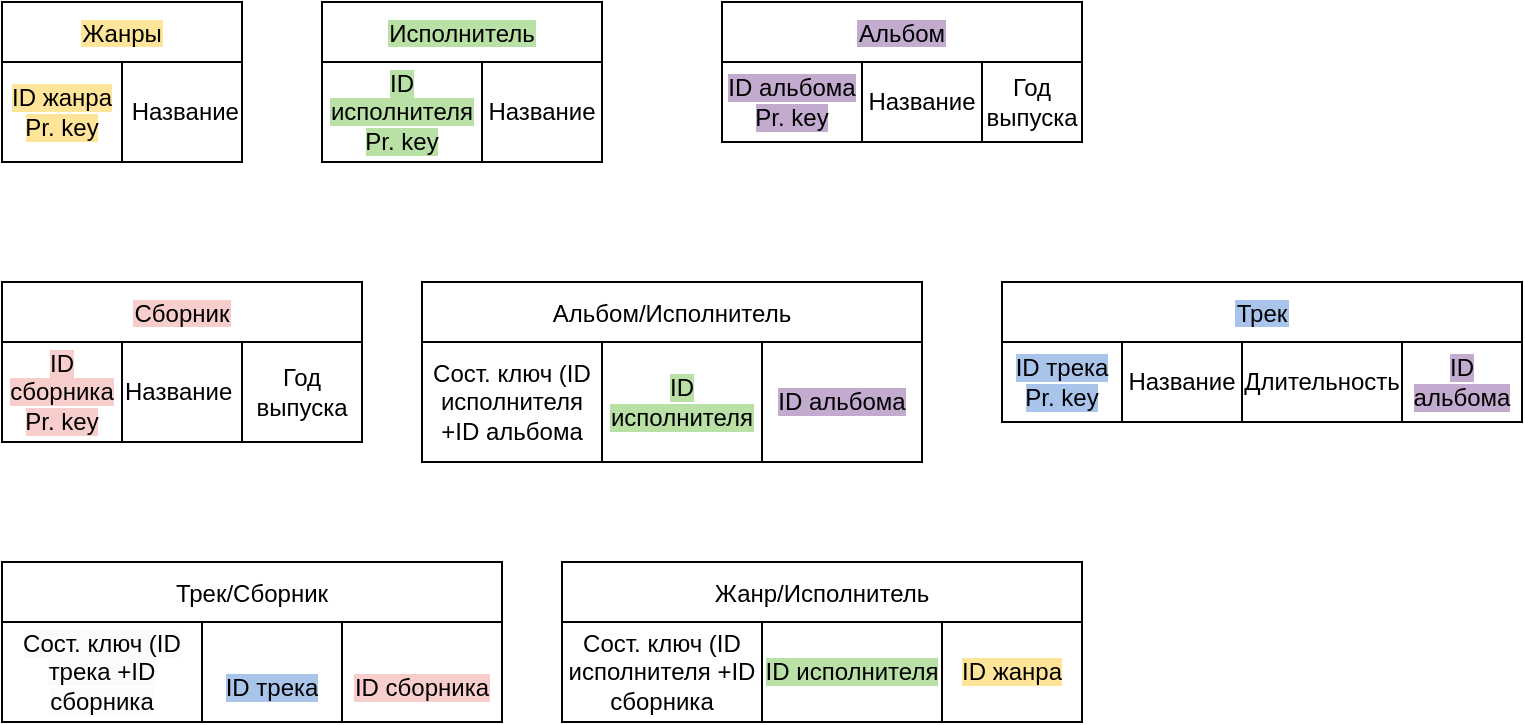 <mxfile version="23.1.1" type="device">
  <diagram name="Страница — 1" id="58Er5LOr8BSMZea7w8jS">
    <mxGraphModel dx="1050" dy="530" grid="1" gridSize="10" guides="1" tooltips="1" connect="1" arrows="1" fold="1" page="1" pageScale="1" pageWidth="827" pageHeight="1169" math="0" shadow="0">
      <root>
        <mxCell id="0" />
        <mxCell id="1" parent="0" />
        <mxCell id="Ju3RC1d1oIzTpCwNXeXj-1" value="Жанры" style="shape=table;startSize=30;container=1;collapsible=0;childLayout=tableLayout;labelBackgroundColor=#FFE599;" parent="1" vertex="1">
          <mxGeometry x="40" y="40" width="120" height="80" as="geometry" />
        </mxCell>
        <mxCell id="Ju3RC1d1oIzTpCwNXeXj-2" value="" style="shape=tableRow;horizontal=0;startSize=0;swimlaneHead=0;swimlaneBody=0;strokeColor=inherit;top=0;left=0;bottom=0;right=0;collapsible=0;dropTarget=0;fillColor=none;points=[[0,0.5],[1,0.5]];portConstraint=eastwest;" parent="Ju3RC1d1oIzTpCwNXeXj-1" vertex="1">
          <mxGeometry y="30" width="120" height="50" as="geometry" />
        </mxCell>
        <mxCell id="Ju3RC1d1oIzTpCwNXeXj-3" value="&lt;span style=&quot;background-color: rgb(255, 229, 153);&quot;&gt;ID жанра Pr. key&lt;/span&gt;" style="shape=partialRectangle;html=1;whiteSpace=wrap;connectable=0;strokeColor=inherit;overflow=hidden;fillColor=none;top=0;left=0;bottom=0;right=0;pointerEvents=1;" parent="Ju3RC1d1oIzTpCwNXeXj-2" vertex="1">
          <mxGeometry width="60" height="50" as="geometry">
            <mxRectangle width="60" height="50" as="alternateBounds" />
          </mxGeometry>
        </mxCell>
        <mxCell id="Ju3RC1d1oIzTpCwNXeXj-4" value="&amp;nbsp;Название" style="shape=partialRectangle;html=1;whiteSpace=wrap;connectable=0;strokeColor=inherit;overflow=hidden;fillColor=none;top=0;left=0;bottom=0;right=0;pointerEvents=1;" parent="Ju3RC1d1oIzTpCwNXeXj-2" vertex="1">
          <mxGeometry x="60" width="60" height="50" as="geometry">
            <mxRectangle width="60" height="50" as="alternateBounds" />
          </mxGeometry>
        </mxCell>
        <mxCell id="Ju3RC1d1oIzTpCwNXeXj-5" value="Исполнитель" style="shape=table;startSize=30;container=1;collapsible=0;childLayout=tableLayout;labelBackgroundColor=#B9E0A5;" parent="1" vertex="1">
          <mxGeometry x="200" y="40" width="140" height="80" as="geometry" />
        </mxCell>
        <mxCell id="Ju3RC1d1oIzTpCwNXeXj-6" value="" style="shape=tableRow;horizontal=0;startSize=0;swimlaneHead=0;swimlaneBody=0;strokeColor=inherit;top=0;left=0;bottom=0;right=0;collapsible=0;dropTarget=0;fillColor=none;points=[[0,0.5],[1,0.5]];portConstraint=eastwest;" parent="Ju3RC1d1oIzTpCwNXeXj-5" vertex="1">
          <mxGeometry y="30" width="140" height="50" as="geometry" />
        </mxCell>
        <mxCell id="Ju3RC1d1oIzTpCwNXeXj-7" value="&lt;span style=&quot;background-color: rgb(185, 224, 165);&quot;&gt;ID исполнителя Pr. key&lt;/span&gt;" style="shape=partialRectangle;html=1;whiteSpace=wrap;connectable=0;strokeColor=inherit;overflow=hidden;fillColor=none;top=0;left=0;bottom=0;right=0;pointerEvents=1;" parent="Ju3RC1d1oIzTpCwNXeXj-6" vertex="1">
          <mxGeometry width="80" height="50" as="geometry">
            <mxRectangle width="80" height="50" as="alternateBounds" />
          </mxGeometry>
        </mxCell>
        <mxCell id="Ju3RC1d1oIzTpCwNXeXj-8" value="Название" style="shape=partialRectangle;html=1;whiteSpace=wrap;connectable=0;strokeColor=inherit;overflow=hidden;fillColor=none;top=0;left=0;bottom=0;right=0;pointerEvents=1;" parent="Ju3RC1d1oIzTpCwNXeXj-6" vertex="1">
          <mxGeometry x="80" width="60" height="50" as="geometry">
            <mxRectangle width="60" height="50" as="alternateBounds" />
          </mxGeometry>
        </mxCell>
        <mxCell id="Ju3RC1d1oIzTpCwNXeXj-9" value="Альбом" style="shape=table;startSize=30;container=1;collapsible=0;childLayout=tableLayout;labelBackgroundColor=#C3ABD0;" parent="1" vertex="1">
          <mxGeometry x="400" y="40" width="180" height="70" as="geometry" />
        </mxCell>
        <mxCell id="Ju3RC1d1oIzTpCwNXeXj-10" value="" style="shape=tableRow;horizontal=0;startSize=0;swimlaneHead=0;swimlaneBody=0;strokeColor=inherit;top=0;left=0;bottom=0;right=0;collapsible=0;dropTarget=0;fillColor=none;points=[[0,0.5],[1,0.5]];portConstraint=eastwest;" parent="Ju3RC1d1oIzTpCwNXeXj-9" vertex="1">
          <mxGeometry y="30" width="180" height="40" as="geometry" />
        </mxCell>
        <mxCell id="Ju3RC1d1oIzTpCwNXeXj-11" value="&lt;span style=&quot;background-color: rgb(195, 171, 208);&quot;&gt;ID альбома&lt;br&gt;Pr. key&lt;/span&gt;" style="shape=partialRectangle;html=1;whiteSpace=wrap;connectable=0;strokeColor=inherit;overflow=hidden;fillColor=none;top=0;left=0;bottom=0;right=0;pointerEvents=1;" parent="Ju3RC1d1oIzTpCwNXeXj-10" vertex="1">
          <mxGeometry width="70" height="40" as="geometry">
            <mxRectangle width="70" height="40" as="alternateBounds" />
          </mxGeometry>
        </mxCell>
        <mxCell id="Ju3RC1d1oIzTpCwNXeXj-12" value="Название" style="shape=partialRectangle;html=1;whiteSpace=wrap;connectable=0;strokeColor=inherit;overflow=hidden;fillColor=none;top=0;left=0;bottom=0;right=0;pointerEvents=1;" parent="Ju3RC1d1oIzTpCwNXeXj-10" vertex="1">
          <mxGeometry x="70" width="60" height="40" as="geometry">
            <mxRectangle width="60" height="40" as="alternateBounds" />
          </mxGeometry>
        </mxCell>
        <mxCell id="Ju3RC1d1oIzTpCwNXeXj-14" value="Год выпуска" style="shape=partialRectangle;html=1;whiteSpace=wrap;connectable=0;strokeColor=inherit;overflow=hidden;fillColor=none;top=0;left=0;bottom=0;right=0;pointerEvents=1;" parent="Ju3RC1d1oIzTpCwNXeXj-10" vertex="1">
          <mxGeometry x="130" width="50" height="40" as="geometry">
            <mxRectangle width="50" height="40" as="alternateBounds" />
          </mxGeometry>
        </mxCell>
        <mxCell id="Ju3RC1d1oIzTpCwNXeXj-16" value="Трек" style="shape=table;startSize=30;container=1;collapsible=0;childLayout=tableLayout;labelBackgroundColor=#A9C4EB;" parent="1" vertex="1">
          <mxGeometry x="540" y="180" width="260" height="70" as="geometry" />
        </mxCell>
        <mxCell id="Ju3RC1d1oIzTpCwNXeXj-17" value="" style="shape=tableRow;horizontal=0;startSize=0;swimlaneHead=0;swimlaneBody=0;strokeColor=inherit;top=0;left=0;bottom=0;right=0;collapsible=0;dropTarget=0;fillColor=none;points=[[0,0.5],[1,0.5]];portConstraint=eastwest;" parent="Ju3RC1d1oIzTpCwNXeXj-16" vertex="1">
          <mxGeometry y="30" width="260" height="40" as="geometry" />
        </mxCell>
        <mxCell id="Ju3RC1d1oIzTpCwNXeXj-18" value="&lt;span style=&quot;background-color: rgb(169, 196, 235);&quot;&gt;ID трека Pr. key&lt;/span&gt;" style="shape=partialRectangle;html=1;whiteSpace=wrap;connectable=0;strokeColor=inherit;overflow=hidden;fillColor=none;top=0;left=0;bottom=0;right=0;pointerEvents=1;" parent="Ju3RC1d1oIzTpCwNXeXj-17" vertex="1">
          <mxGeometry width="60" height="40" as="geometry">
            <mxRectangle width="60" height="40" as="alternateBounds" />
          </mxGeometry>
        </mxCell>
        <mxCell id="Ju3RC1d1oIzTpCwNXeXj-19" value="Название" style="shape=partialRectangle;html=1;whiteSpace=wrap;connectable=0;strokeColor=inherit;overflow=hidden;fillColor=none;top=0;left=0;bottom=0;right=0;pointerEvents=1;" parent="Ju3RC1d1oIzTpCwNXeXj-17" vertex="1">
          <mxGeometry x="60" width="60" height="40" as="geometry">
            <mxRectangle width="60" height="40" as="alternateBounds" />
          </mxGeometry>
        </mxCell>
        <mxCell id="Ju3RC1d1oIzTpCwNXeXj-20" value="Длительность" style="shape=partialRectangle;html=1;whiteSpace=wrap;connectable=0;strokeColor=inherit;overflow=hidden;fillColor=none;top=0;left=0;bottom=0;right=0;pointerEvents=1;" parent="Ju3RC1d1oIzTpCwNXeXj-17" vertex="1">
          <mxGeometry x="120" width="80" height="40" as="geometry">
            <mxRectangle width="80" height="40" as="alternateBounds" />
          </mxGeometry>
        </mxCell>
        <mxCell id="Ju3RC1d1oIzTpCwNXeXj-21" value="&lt;span style=&quot;background-color: rgb(195, 171, 208);&quot;&gt;ID альбома&lt;/span&gt;" style="shape=partialRectangle;html=1;whiteSpace=wrap;connectable=0;strokeColor=inherit;overflow=hidden;fillColor=none;top=0;left=0;bottom=0;right=0;pointerEvents=1;" parent="Ju3RC1d1oIzTpCwNXeXj-17" vertex="1">
          <mxGeometry x="200" width="60" height="40" as="geometry">
            <mxRectangle width="60" height="40" as="alternateBounds" />
          </mxGeometry>
        </mxCell>
        <mxCell id="Ju3RC1d1oIzTpCwNXeXj-22" value="Сборник" style="shape=table;startSize=30;container=1;collapsible=0;childLayout=tableLayout;labelBackgroundColor=#F8CECC;" parent="1" vertex="1">
          <mxGeometry x="40" y="180" width="180" height="80" as="geometry" />
        </mxCell>
        <mxCell id="Ju3RC1d1oIzTpCwNXeXj-23" value="" style="shape=tableRow;horizontal=0;startSize=0;swimlaneHead=0;swimlaneBody=0;strokeColor=inherit;top=0;left=0;bottom=0;right=0;collapsible=0;dropTarget=0;fillColor=none;points=[[0,0.5],[1,0.5]];portConstraint=eastwest;" parent="Ju3RC1d1oIzTpCwNXeXj-22" vertex="1">
          <mxGeometry y="30" width="180" height="50" as="geometry" />
        </mxCell>
        <mxCell id="Ju3RC1d1oIzTpCwNXeXj-24" value="&lt;span style=&quot;background-color: rgb(248, 206, 204);&quot;&gt;ID сборника Pr. key&lt;/span&gt;" style="shape=partialRectangle;html=1;whiteSpace=wrap;connectable=0;strokeColor=inherit;overflow=hidden;fillColor=none;top=0;left=0;bottom=0;right=0;pointerEvents=1;" parent="Ju3RC1d1oIzTpCwNXeXj-23" vertex="1">
          <mxGeometry width="60" height="50" as="geometry">
            <mxRectangle width="60" height="50" as="alternateBounds" />
          </mxGeometry>
        </mxCell>
        <mxCell id="Ju3RC1d1oIzTpCwNXeXj-25" value="Название&amp;nbsp;" style="shape=partialRectangle;html=1;whiteSpace=wrap;connectable=0;strokeColor=inherit;overflow=hidden;fillColor=none;top=0;left=0;bottom=0;right=0;pointerEvents=1;" parent="Ju3RC1d1oIzTpCwNXeXj-23" vertex="1">
          <mxGeometry x="60" width="60" height="50" as="geometry">
            <mxRectangle width="60" height="50" as="alternateBounds" />
          </mxGeometry>
        </mxCell>
        <mxCell id="Ju3RC1d1oIzTpCwNXeXj-26" value="Год выпуска" style="shape=partialRectangle;html=1;whiteSpace=wrap;connectable=0;strokeColor=inherit;overflow=hidden;fillColor=none;top=0;left=0;bottom=0;right=0;pointerEvents=1;" parent="Ju3RC1d1oIzTpCwNXeXj-23" vertex="1">
          <mxGeometry x="120" width="60" height="50" as="geometry">
            <mxRectangle width="60" height="50" as="alternateBounds" />
          </mxGeometry>
        </mxCell>
        <mxCell id="Ju3RC1d1oIzTpCwNXeXj-27" value="Альбом/Исполнитель" style="shape=table;startSize=30;container=1;collapsible=0;childLayout=tableLayout;" parent="1" vertex="1">
          <mxGeometry x="250" y="180" width="250" height="90" as="geometry" />
        </mxCell>
        <mxCell id="Ju3RC1d1oIzTpCwNXeXj-28" value="" style="shape=tableRow;horizontal=0;startSize=0;swimlaneHead=0;swimlaneBody=0;strokeColor=inherit;top=0;left=0;bottom=0;right=0;collapsible=0;dropTarget=0;fillColor=none;points=[[0,0.5],[1,0.5]];portConstraint=eastwest;" parent="Ju3RC1d1oIzTpCwNXeXj-27" vertex="1">
          <mxGeometry y="30" width="250" height="60" as="geometry" />
        </mxCell>
        <mxCell id="Ju3RC1d1oIzTpCwNXeXj-29" value="Сост. ключ (ID исполнителя +ID альбома" style="shape=partialRectangle;html=1;whiteSpace=wrap;connectable=0;strokeColor=inherit;overflow=hidden;fillColor=none;top=0;left=0;bottom=0;right=0;pointerEvents=1;" parent="Ju3RC1d1oIzTpCwNXeXj-28" vertex="1">
          <mxGeometry width="90" height="60" as="geometry">
            <mxRectangle width="90" height="60" as="alternateBounds" />
          </mxGeometry>
        </mxCell>
        <mxCell id="Ju3RC1d1oIzTpCwNXeXj-30" value="&lt;span style=&quot;background-color: rgb(185, 224, 165);&quot;&gt;ID исполнителя&lt;/span&gt;" style="shape=partialRectangle;html=1;whiteSpace=wrap;connectable=0;strokeColor=inherit;overflow=hidden;fillColor=none;top=0;left=0;bottom=0;right=0;pointerEvents=1;" parent="Ju3RC1d1oIzTpCwNXeXj-28" vertex="1">
          <mxGeometry x="90" width="80" height="60" as="geometry">
            <mxRectangle width="80" height="60" as="alternateBounds" />
          </mxGeometry>
        </mxCell>
        <mxCell id="Ju3RC1d1oIzTpCwNXeXj-31" value="&lt;span style=&quot;background-color: rgb(195, 171, 208);&quot;&gt;ID альбома&lt;/span&gt;" style="shape=partialRectangle;html=1;whiteSpace=wrap;connectable=0;strokeColor=inherit;overflow=hidden;fillColor=none;top=0;left=0;bottom=0;right=0;pointerEvents=1;" parent="Ju3RC1d1oIzTpCwNXeXj-28" vertex="1">
          <mxGeometry x="170" width="80" height="60" as="geometry">
            <mxRectangle width="80" height="60" as="alternateBounds" />
          </mxGeometry>
        </mxCell>
        <mxCell id="Ju3RC1d1oIzTpCwNXeXj-32" value="Трек/Сборник" style="shape=table;startSize=30;container=1;collapsible=0;childLayout=tableLayout;" parent="1" vertex="1">
          <mxGeometry x="40" y="320" width="250" height="80" as="geometry" />
        </mxCell>
        <mxCell id="Ju3RC1d1oIzTpCwNXeXj-33" value="" style="shape=tableRow;horizontal=0;startSize=0;swimlaneHead=0;swimlaneBody=0;strokeColor=inherit;top=0;left=0;bottom=0;right=0;collapsible=0;dropTarget=0;fillColor=none;points=[[0,0.5],[1,0.5]];portConstraint=eastwest;" parent="Ju3RC1d1oIzTpCwNXeXj-32" vertex="1">
          <mxGeometry y="30" width="250" height="50" as="geometry" />
        </mxCell>
        <mxCell id="Ju3RC1d1oIzTpCwNXeXj-34" value="&lt;span style=&quot;color: rgb(0, 0, 0); font-family: Helvetica; font-size: 12px; font-style: normal; font-variant-ligatures: normal; font-variant-caps: normal; font-weight: 400; letter-spacing: normal; orphans: 2; text-align: center; text-indent: 0px; text-transform: none; widows: 2; word-spacing: 0px; -webkit-text-stroke-width: 0px; background-color: rgb(251, 251, 251); text-decoration-thickness: initial; text-decoration-style: initial; text-decoration-color: initial; float: none; display: inline !important;&quot;&gt;Сост. ключ (ID трека +ID сборника&lt;/span&gt;" style="shape=partialRectangle;html=1;whiteSpace=wrap;connectable=0;strokeColor=inherit;overflow=hidden;fillColor=none;top=0;left=0;bottom=0;right=0;pointerEvents=1;" parent="Ju3RC1d1oIzTpCwNXeXj-33" vertex="1">
          <mxGeometry width="100" height="50" as="geometry">
            <mxRectangle width="100" height="50" as="alternateBounds" />
          </mxGeometry>
        </mxCell>
        <mxCell id="Ju3RC1d1oIzTpCwNXeXj-35" value="&lt;span style=&quot;background-color: rgb(169, 196, 235);&quot;&gt;&lt;br&gt;&lt;span style=&quot;color: rgb(0, 0, 0); font-family: Helvetica; font-size: 12px; font-style: normal; font-variant-ligatures: normal; font-variant-caps: normal; font-weight: 400; letter-spacing: normal; orphans: 2; text-align: center; text-indent: 0px; text-transform: none; widows: 2; word-spacing: 0px; -webkit-text-stroke-width: 0px; text-decoration-thickness: initial; text-decoration-style: initial; text-decoration-color: initial; float: none; display: inline !important;&quot;&gt;ID трека&lt;/span&gt;&lt;br&gt;&lt;/span&gt;" style="shape=partialRectangle;html=1;whiteSpace=wrap;connectable=0;strokeColor=inherit;overflow=hidden;fillColor=none;top=0;left=0;bottom=0;right=0;pointerEvents=1;" parent="Ju3RC1d1oIzTpCwNXeXj-33" vertex="1">
          <mxGeometry x="100" width="70" height="50" as="geometry">
            <mxRectangle width="70" height="50" as="alternateBounds" />
          </mxGeometry>
        </mxCell>
        <mxCell id="Ju3RC1d1oIzTpCwNXeXj-36" value="&lt;span style=&quot;background-color: rgb(248, 206, 204);&quot;&gt;&lt;br&gt;&lt;span style=&quot;color: rgb(0, 0, 0); font-family: Helvetica; font-size: 12px; font-style: normal; font-variant-ligatures: normal; font-variant-caps: normal; font-weight: 400; letter-spacing: normal; orphans: 2; text-align: center; text-indent: 0px; text-transform: none; widows: 2; word-spacing: 0px; -webkit-text-stroke-width: 0px; text-decoration-thickness: initial; text-decoration-style: initial; text-decoration-color: initial; float: none; display: inline !important;&quot;&gt;ID сборника&lt;/span&gt;&lt;br&gt;&lt;/span&gt;" style="shape=partialRectangle;html=1;whiteSpace=wrap;connectable=0;strokeColor=inherit;overflow=hidden;fillColor=none;top=0;left=0;bottom=0;right=0;pointerEvents=1;" parent="Ju3RC1d1oIzTpCwNXeXj-33" vertex="1">
          <mxGeometry x="170" width="80" height="50" as="geometry">
            <mxRectangle width="80" height="50" as="alternateBounds" />
          </mxGeometry>
        </mxCell>
        <mxCell id="CHzpfk8wMVEBn3i5WA9_-1" value="Жанр/Исполнитель" style="shape=table;startSize=30;container=1;collapsible=0;childLayout=tableLayout;" vertex="1" parent="1">
          <mxGeometry x="320" y="320" width="260" height="80" as="geometry" />
        </mxCell>
        <mxCell id="CHzpfk8wMVEBn3i5WA9_-2" value="" style="shape=tableRow;horizontal=0;startSize=0;swimlaneHead=0;swimlaneBody=0;strokeColor=inherit;top=0;left=0;bottom=0;right=0;collapsible=0;dropTarget=0;fillColor=none;points=[[0,0.5],[1,0.5]];portConstraint=eastwest;" vertex="1" parent="CHzpfk8wMVEBn3i5WA9_-1">
          <mxGeometry y="30" width="260" height="50" as="geometry" />
        </mxCell>
        <mxCell id="CHzpfk8wMVEBn3i5WA9_-3" value="Сост. ключ (ID исполнителя +ID сборника" style="shape=partialRectangle;html=1;whiteSpace=wrap;connectable=0;strokeColor=inherit;overflow=hidden;fillColor=none;top=0;left=0;bottom=0;right=0;pointerEvents=1;" vertex="1" parent="CHzpfk8wMVEBn3i5WA9_-2">
          <mxGeometry width="100" height="50" as="geometry">
            <mxRectangle width="100" height="50" as="alternateBounds" />
          </mxGeometry>
        </mxCell>
        <mxCell id="CHzpfk8wMVEBn3i5WA9_-4" value="&lt;span style=&quot;background-color: rgb(185, 224, 165);&quot;&gt;ID исполнителя&lt;/span&gt;" style="shape=partialRectangle;html=1;whiteSpace=wrap;connectable=0;strokeColor=inherit;overflow=hidden;fillColor=none;top=0;left=0;bottom=0;right=0;pointerEvents=1;" vertex="1" parent="CHzpfk8wMVEBn3i5WA9_-2">
          <mxGeometry x="100" width="90" height="50" as="geometry">
            <mxRectangle width="90" height="50" as="alternateBounds" />
          </mxGeometry>
        </mxCell>
        <mxCell id="CHzpfk8wMVEBn3i5WA9_-5" value="&lt;span style=&quot;background-color: rgb(255, 229, 153);&quot;&gt;ID жанра&lt;/span&gt;" style="shape=partialRectangle;html=1;whiteSpace=wrap;connectable=0;strokeColor=inherit;overflow=hidden;fillColor=none;top=0;left=0;bottom=0;right=0;pointerEvents=1;" vertex="1" parent="CHzpfk8wMVEBn3i5WA9_-2">
          <mxGeometry x="190" width="70" height="50" as="geometry">
            <mxRectangle width="70" height="50" as="alternateBounds" />
          </mxGeometry>
        </mxCell>
      </root>
    </mxGraphModel>
  </diagram>
</mxfile>
